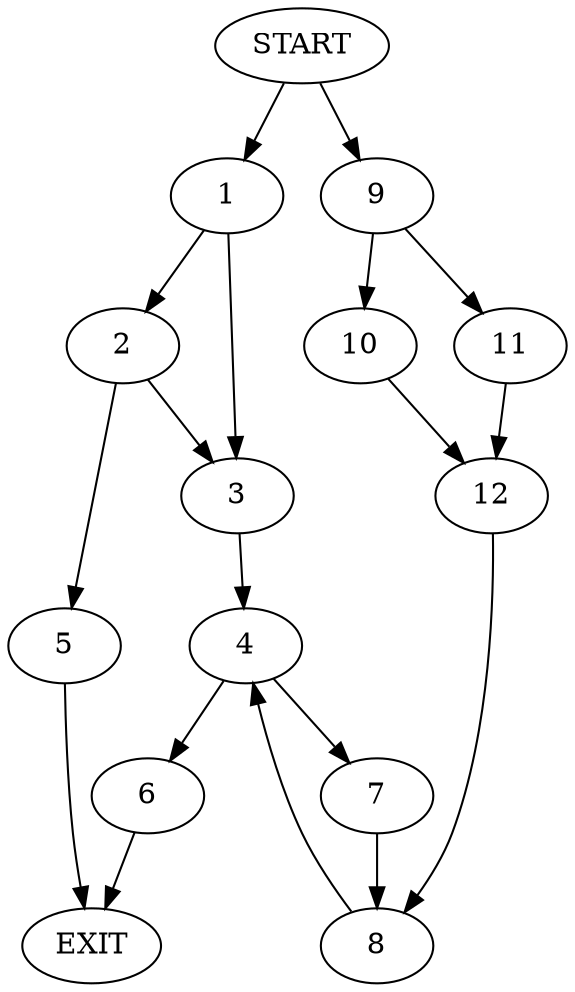 digraph {
0 [label="START"]
13 [label="EXIT"]
0 -> 1
1 -> 2
1 -> 3
3 -> 4
2 -> 5
2 -> 3
5 -> 13
4 -> 6
4 -> 7
6 -> 13
7 -> 8
8 -> 4
0 -> 9
9 -> 10
9 -> 11
11 -> 12
10 -> 12
12 -> 8
}
